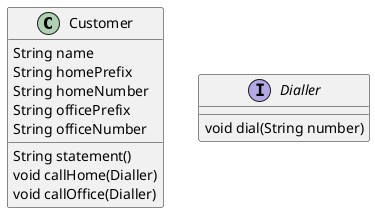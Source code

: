 @startuml

class Customer {
    String name
    String homePrefix
    String homeNumber
    String officePrefix
    String officeNumber

    String statement()
    void callHome(Dialler)
    void callOffice(Dialler)
}

interface Dialler {
    void dial(String number)
}
@enduml